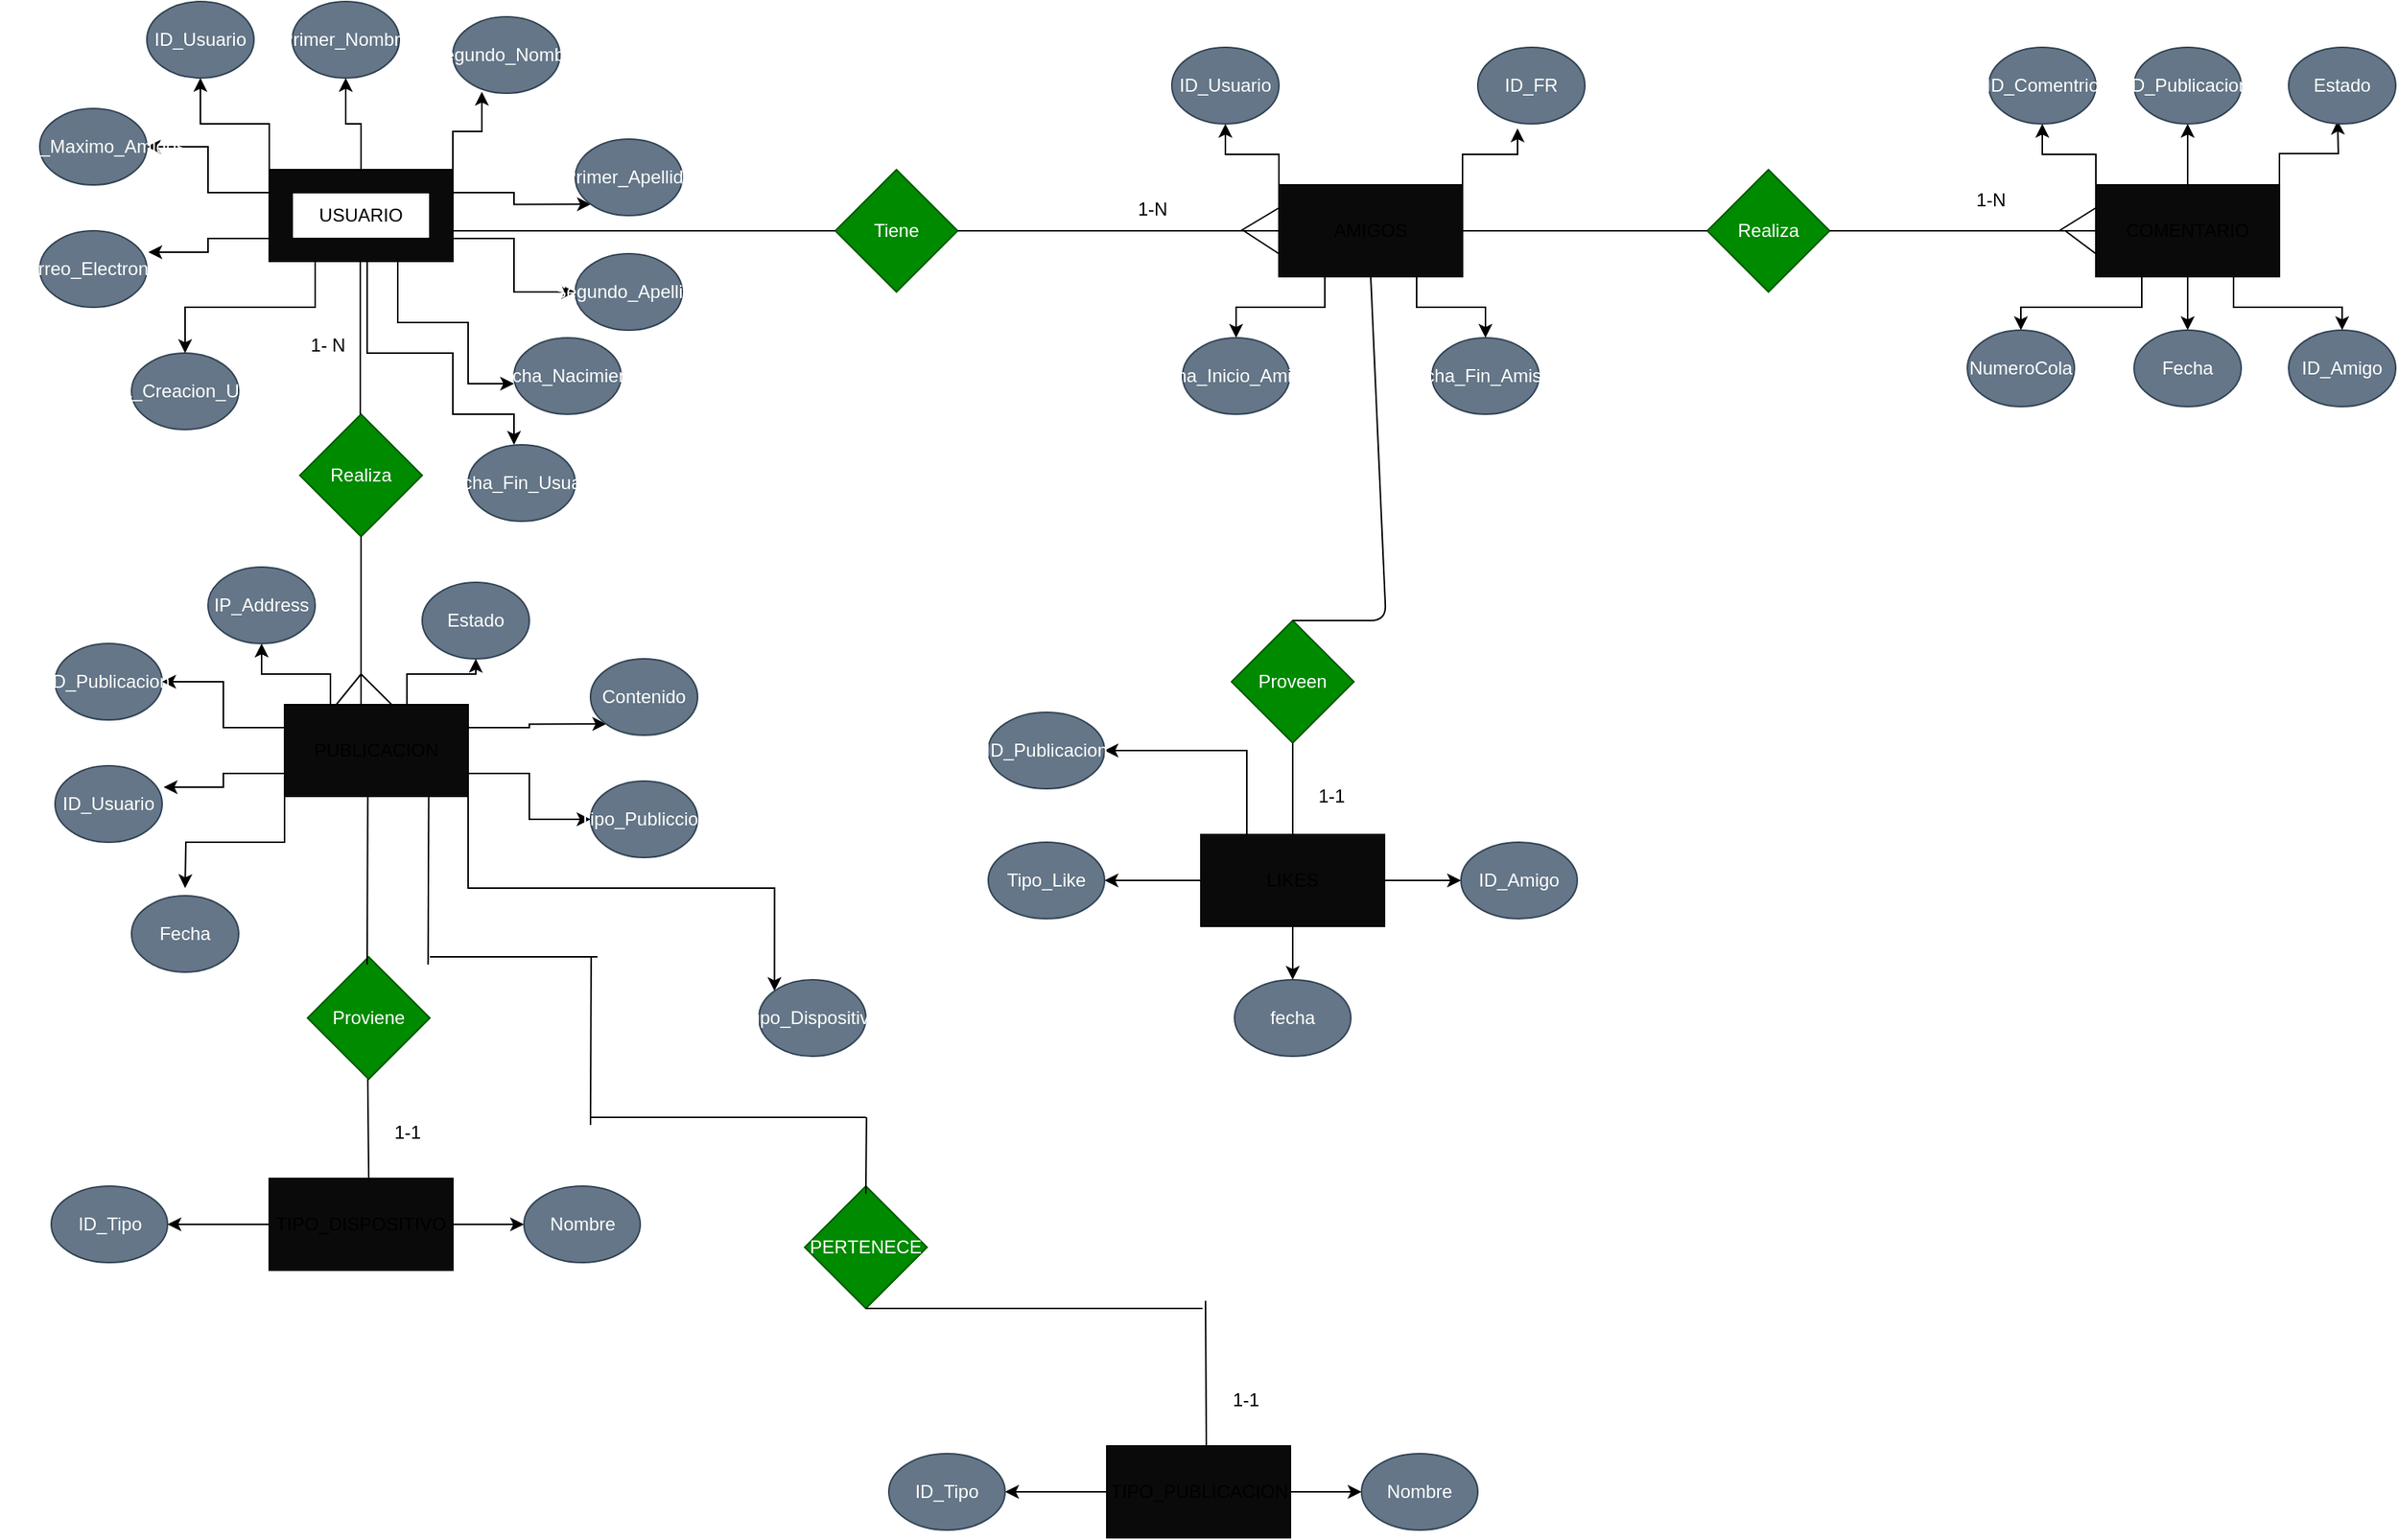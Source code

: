 <mxfile version="13.7.9" type="device"><diagram id="9-E5F_la_4K-XoB2-qRi" name="Page-1"><mxGraphModel dx="2370" dy="2556" grid="1" gridSize="10" guides="1" tooltips="1" connect="1" arrows="1" fold="1" page="1" pageScale="1" pageWidth="827" pageHeight="1169" math="0" shadow="0"><root><mxCell id="0"/><mxCell id="1" parent="0"/><mxCell id="iz-t4fcoGRt94nTyB41s-28" style="edgeStyle=orthogonalEdgeStyle;rounded=0;orthogonalLoop=1;jettySize=auto;html=1;exitX=0;exitY=0.75;exitDx=0;exitDy=0;entryX=1.014;entryY=0.28;entryDx=0;entryDy=0;entryPerimeter=0;" parent="1" source="iz-t4fcoGRt94nTyB41s-1" target="iz-t4fcoGRt94nTyB41s-7" edge="1"><mxGeometry relative="1" as="geometry"/></mxCell><mxCell id="iz-t4fcoGRt94nTyB41s-29" style="edgeStyle=orthogonalEdgeStyle;rounded=0;orthogonalLoop=1;jettySize=auto;html=1;exitX=0;exitY=0.25;exitDx=0;exitDy=0;entryX=1;entryY=0.5;entryDx=0;entryDy=0;" parent="1" source="iz-t4fcoGRt94nTyB41s-1" target="iz-t4fcoGRt94nTyB41s-6" edge="1"><mxGeometry relative="1" as="geometry"/></mxCell><mxCell id="iz-t4fcoGRt94nTyB41s-30" style="edgeStyle=orthogonalEdgeStyle;rounded=0;orthogonalLoop=1;jettySize=auto;html=1;exitX=0;exitY=0;exitDx=0;exitDy=0;" parent="1" source="iz-t4fcoGRt94nTyB41s-1" target="iz-t4fcoGRt94nTyB41s-5" edge="1"><mxGeometry relative="1" as="geometry"/></mxCell><mxCell id="iz-t4fcoGRt94nTyB41s-31" style="edgeStyle=orthogonalEdgeStyle;rounded=0;orthogonalLoop=1;jettySize=auto;html=1;exitX=0.5;exitY=0;exitDx=0;exitDy=0;entryX=0.5;entryY=1;entryDx=0;entryDy=0;" parent="1" source="iz-t4fcoGRt94nTyB41s-1" target="iz-t4fcoGRt94nTyB41s-2" edge="1"><mxGeometry relative="1" as="geometry"/></mxCell><mxCell id="iz-t4fcoGRt94nTyB41s-32" style="edgeStyle=orthogonalEdgeStyle;rounded=0;orthogonalLoop=1;jettySize=auto;html=1;exitX=1;exitY=0;exitDx=0;exitDy=0;entryX=0.271;entryY=0.98;entryDx=0;entryDy=0;entryPerimeter=0;" parent="1" source="iz-t4fcoGRt94nTyB41s-1" target="iz-t4fcoGRt94nTyB41s-3" edge="1"><mxGeometry relative="1" as="geometry"/></mxCell><mxCell id="iz-t4fcoGRt94nTyB41s-33" style="edgeStyle=orthogonalEdgeStyle;rounded=0;orthogonalLoop=1;jettySize=auto;html=1;exitX=1;exitY=0.25;exitDx=0;exitDy=0;entryX=0;entryY=1;entryDx=0;entryDy=0;" parent="1" source="iz-t4fcoGRt94nTyB41s-1" target="iz-t4fcoGRt94nTyB41s-8" edge="1"><mxGeometry relative="1" as="geometry"/></mxCell><mxCell id="iz-t4fcoGRt94nTyB41s-34" style="edgeStyle=orthogonalEdgeStyle;rounded=0;orthogonalLoop=1;jettySize=auto;html=1;exitX=1;exitY=0.75;exitDx=0;exitDy=0;entryX=0;entryY=0.5;entryDx=0;entryDy=0;" parent="1" source="iz-t4fcoGRt94nTyB41s-1" target="iz-t4fcoGRt94nTyB41s-16" edge="1"><mxGeometry relative="1" as="geometry"/></mxCell><mxCell id="iz-t4fcoGRt94nTyB41s-1" value="" style="rounded=0;whiteSpace=wrap;html=1;fillColor=#0A0A0A;" parent="1" vertex="1"><mxGeometry x="190" y="20" width="120" height="60" as="geometry"/></mxCell><mxCell id="iz-t4fcoGRt94nTyB41s-2" value="Primer_Nombre" style="ellipse;whiteSpace=wrap;html=1;fillColor=#647687;strokeColor=#314354;fontColor=#ffffff;" parent="1" vertex="1"><mxGeometry x="205" y="-90" width="70" height="50" as="geometry"/></mxCell><mxCell id="iz-t4fcoGRt94nTyB41s-3" value="Segundo_Nombre" style="ellipse;whiteSpace=wrap;html=1;fillColor=#647687;strokeColor=#314354;fontColor=#ffffff;" parent="1" vertex="1"><mxGeometry x="310" y="-80" width="70" height="50" as="geometry"/></mxCell><mxCell id="iz-t4fcoGRt94nTyB41s-5" value="ID_Usuario" style="ellipse;whiteSpace=wrap;html=1;fillColor=#647687;strokeColor=#314354;fontColor=#ffffff;" parent="1" vertex="1"><mxGeometry x="110" y="-90" width="70" height="50" as="geometry"/></mxCell><mxCell id="iz-t4fcoGRt94nTyB41s-6" value="Total_Maximo_Amigos" style="ellipse;whiteSpace=wrap;html=1;fillColor=#647687;strokeColor=#314354;fontColor=#ffffff;" parent="1" vertex="1"><mxGeometry x="40" y="-20" width="70" height="50" as="geometry"/></mxCell><mxCell id="iz-t4fcoGRt94nTyB41s-7" value="Correo_Electronico" style="ellipse;whiteSpace=wrap;html=1;fillColor=#647687;strokeColor=#314354;fontColor=#ffffff;" parent="1" vertex="1"><mxGeometry x="40" y="60" width="70" height="50" as="geometry"/></mxCell><mxCell id="iz-t4fcoGRt94nTyB41s-8" value="Primer_Apellido" style="ellipse;whiteSpace=wrap;html=1;fillColor=#647687;strokeColor=#314354;fontColor=#ffffff;" parent="1" vertex="1"><mxGeometry x="390" width="70" height="50" as="geometry"/></mxCell><mxCell id="iz-t4fcoGRt94nTyB41s-16" value="Segundo_Apellido" style="ellipse;whiteSpace=wrap;html=1;fillColor=#647687;strokeColor=#314354;fontColor=#ffffff;" parent="1" vertex="1"><mxGeometry x="390" y="75" width="70" height="50" as="geometry"/></mxCell><mxCell id="iz-t4fcoGRt94nTyB41s-35" value="Realiza" style="rhombus;whiteSpace=wrap;html=1;fillColor=#008a00;strokeColor=#005700;fontColor=#ffffff;" parent="1" vertex="1"><mxGeometry x="210" y="180" width="80" height="80" as="geometry"/></mxCell><mxCell id="iz-t4fcoGRt94nTyB41s-36" value="" style="endArrow=none;html=1;" parent="1" edge="1"><mxGeometry width="50" height="50" relative="1" as="geometry"><mxPoint x="249.5" y="180" as="sourcePoint"/><mxPoint x="249.5" y="80" as="targetPoint"/></mxGeometry></mxCell><mxCell id="iz-t4fcoGRt94nTyB41s-38" value="" style="endArrow=none;html=1;" parent="1" edge="1"><mxGeometry width="50" height="50" relative="1" as="geometry"><mxPoint x="250" y="370" as="sourcePoint"/><mxPoint x="250" y="260" as="targetPoint"/></mxGeometry></mxCell><mxCell id="iz-t4fcoGRt94nTyB41s-39" value="" style="endArrow=none;html=1;exitX=0.358;exitY=0.017;exitDx=0;exitDy=0;exitPerimeter=0;" parent="1" edge="1"><mxGeometry width="50" height="50" relative="1" as="geometry"><mxPoint x="232.96" y="371.02" as="sourcePoint"/><mxPoint x="250" y="350" as="targetPoint"/></mxGeometry></mxCell><mxCell id="iz-t4fcoGRt94nTyB41s-41" value="" style="endArrow=none;html=1;entryX=0.667;entryY=0;entryDx=0;entryDy=0;entryPerimeter=0;" parent="1" edge="1"><mxGeometry width="50" height="50" relative="1" as="geometry"><mxPoint x="250" y="350" as="sourcePoint"/><mxPoint x="270.04" y="370" as="targetPoint"/></mxGeometry></mxCell><mxCell id="iz-t4fcoGRt94nTyB41s-47" style="edgeStyle=orthogonalEdgeStyle;rounded=0;orthogonalLoop=1;jettySize=auto;html=1;exitX=0;exitY=0;exitDx=0;exitDy=0;entryX=0.5;entryY=1;entryDx=0;entryDy=0;" parent="1" source="iz-t4fcoGRt94nTyB41s-42" target="iz-t4fcoGRt94nTyB41s-43" edge="1"><mxGeometry relative="1" as="geometry"/></mxCell><mxCell id="iz-t4fcoGRt94nTyB41s-50" style="edgeStyle=orthogonalEdgeStyle;rounded=0;orthogonalLoop=1;jettySize=auto;html=1;exitX=1;exitY=0;exitDx=0;exitDy=0;entryX=0.371;entryY=1.06;entryDx=0;entryDy=0;entryPerimeter=0;" parent="1" source="iz-t4fcoGRt94nTyB41s-42" target="iz-t4fcoGRt94nTyB41s-46" edge="1"><mxGeometry relative="1" as="geometry"/></mxCell><mxCell id="sUz7yYsW8FEZr3XfGhxQ-10" style="edgeStyle=orthogonalEdgeStyle;rounded=0;orthogonalLoop=1;jettySize=auto;html=1;exitX=0.25;exitY=1;exitDx=0;exitDy=0;entryX=0.5;entryY=0;entryDx=0;entryDy=0;" parent="1" source="iz-t4fcoGRt94nTyB41s-42" target="sUz7yYsW8FEZr3XfGhxQ-8" edge="1"><mxGeometry relative="1" as="geometry"/></mxCell><mxCell id="sUz7yYsW8FEZr3XfGhxQ-11" style="edgeStyle=orthogonalEdgeStyle;rounded=0;orthogonalLoop=1;jettySize=auto;html=1;exitX=0.75;exitY=1;exitDx=0;exitDy=0;" parent="1" source="iz-t4fcoGRt94nTyB41s-42" target="sUz7yYsW8FEZr3XfGhxQ-9" edge="1"><mxGeometry relative="1" as="geometry"/></mxCell><mxCell id="iz-t4fcoGRt94nTyB41s-42" value="AMIGOS" style="rounded=0;whiteSpace=wrap;html=1;fillColor=#0A0A0A;" parent="1" vertex="1"><mxGeometry x="850" y="30" width="120" height="60" as="geometry"/></mxCell><mxCell id="iz-t4fcoGRt94nTyB41s-43" value="ID_Usuario" style="ellipse;whiteSpace=wrap;html=1;fillColor=#647687;strokeColor=#314354;fontColor=#ffffff;" parent="1" vertex="1"><mxGeometry x="780" y="-60" width="70" height="50" as="geometry"/></mxCell><mxCell id="iz-t4fcoGRt94nTyB41s-46" value="ID_FR" style="ellipse;whiteSpace=wrap;html=1;fillColor=#647687;strokeColor=#314354;fontColor=#ffffff;" parent="1" vertex="1"><mxGeometry x="980" y="-60" width="70" height="50" as="geometry"/></mxCell><mxCell id="iz-t4fcoGRt94nTyB41s-51" value="Tiene" style="rhombus;whiteSpace=wrap;html=1;fillColor=#008a00;strokeColor=#005700;fontColor=#ffffff;" parent="1" vertex="1"><mxGeometry x="560" y="20" width="80" height="80" as="geometry"/></mxCell><mxCell id="iz-t4fcoGRt94nTyB41s-52" value="" style="endArrow=none;html=1;entryX=0;entryY=0.5;entryDx=0;entryDy=0;" parent="1" target="iz-t4fcoGRt94nTyB41s-51" edge="1"><mxGeometry width="50" height="50" relative="1" as="geometry"><mxPoint x="310" y="60" as="sourcePoint"/><mxPoint x="260" y="10" as="targetPoint"/></mxGeometry></mxCell><mxCell id="iz-t4fcoGRt94nTyB41s-53" value="" style="endArrow=none;html=1;entryX=0;entryY=0.5;entryDx=0;entryDy=0;" parent="1" target="iz-t4fcoGRt94nTyB41s-42" edge="1"><mxGeometry width="50" height="50" relative="1" as="geometry"><mxPoint x="640" y="60" as="sourcePoint"/><mxPoint x="690" y="10" as="targetPoint"/></mxGeometry></mxCell><mxCell id="iz-t4fcoGRt94nTyB41s-54" value="" style="endArrow=none;html=1;entryX=0;entryY=0.25;entryDx=0;entryDy=0;" parent="1" target="iz-t4fcoGRt94nTyB41s-42" edge="1"><mxGeometry width="50" height="50" relative="1" as="geometry"><mxPoint x="825" y="60" as="sourcePoint"/><mxPoint x="875" y="10" as="targetPoint"/></mxGeometry></mxCell><mxCell id="iz-t4fcoGRt94nTyB41s-55" value="" style="endArrow=none;html=1;exitX=0;exitY=0.75;exitDx=0;exitDy=0;" parent="1" source="iz-t4fcoGRt94nTyB41s-42" edge="1"><mxGeometry width="50" height="50" relative="1" as="geometry"><mxPoint x="777" y="110" as="sourcePoint"/><mxPoint x="827" y="60" as="targetPoint"/></mxGeometry></mxCell><mxCell id="iz-t4fcoGRt94nTyB41s-56" value="Realiza" style="rhombus;whiteSpace=wrap;html=1;fillColor=#008a00;strokeColor=#005700;fontColor=#ffffff;" parent="1" vertex="1"><mxGeometry x="1130" y="20" width="80" height="80" as="geometry"/></mxCell><mxCell id="iz-t4fcoGRt94nTyB41s-57" value="" style="endArrow=none;html=1;" parent="1" target="iz-t4fcoGRt94nTyB41s-56" edge="1"><mxGeometry width="50" height="50" relative="1" as="geometry"><mxPoint x="970" y="60" as="sourcePoint"/><mxPoint x="1020" y="10" as="targetPoint"/></mxGeometry></mxCell><mxCell id="iz-t4fcoGRt94nTyB41s-66" style="edgeStyle=orthogonalEdgeStyle;rounded=0;orthogonalLoop=1;jettySize=auto;html=1;exitX=0;exitY=0;exitDx=0;exitDy=0;entryX=0.5;entryY=1;entryDx=0;entryDy=0;" parent="1" source="iz-t4fcoGRt94nTyB41s-58" target="iz-t4fcoGRt94nTyB41s-63" edge="1"><mxGeometry relative="1" as="geometry"/></mxCell><mxCell id="iz-t4fcoGRt94nTyB41s-68" style="edgeStyle=orthogonalEdgeStyle;rounded=0;orthogonalLoop=1;jettySize=auto;html=1;exitX=0.5;exitY=0;exitDx=0;exitDy=0;entryX=0.5;entryY=1;entryDx=0;entryDy=0;" parent="1" source="iz-t4fcoGRt94nTyB41s-58" target="iz-t4fcoGRt94nTyB41s-64" edge="1"><mxGeometry relative="1" as="geometry"/></mxCell><mxCell id="iz-t4fcoGRt94nTyB41s-70" style="edgeStyle=orthogonalEdgeStyle;rounded=0;orthogonalLoop=1;jettySize=auto;html=1;exitX=1;exitY=0;exitDx=0;exitDy=0;entryX=0.343;entryY=0.96;entryDx=0;entryDy=0;entryPerimeter=0;" parent="1" source="iz-t4fcoGRt94nTyB41s-58" edge="1"><mxGeometry relative="1" as="geometry"><mxPoint x="1542.01" y="-12" as="targetPoint"/></mxGeometry></mxCell><mxCell id="sUz7yYsW8FEZr3XfGhxQ-16" style="edgeStyle=orthogonalEdgeStyle;rounded=0;orthogonalLoop=1;jettySize=auto;html=1;exitX=0.25;exitY=1;exitDx=0;exitDy=0;entryX=0.5;entryY=0;entryDx=0;entryDy=0;" parent="1" source="iz-t4fcoGRt94nTyB41s-58" target="sUz7yYsW8FEZr3XfGhxQ-13" edge="1"><mxGeometry relative="1" as="geometry"><Array as="points"><mxPoint x="1414" y="110"/><mxPoint x="1335" y="110"/></Array></mxGeometry></mxCell><mxCell id="sUz7yYsW8FEZr3XfGhxQ-17" style="edgeStyle=orthogonalEdgeStyle;rounded=0;orthogonalLoop=1;jettySize=auto;html=1;exitX=0.5;exitY=1;exitDx=0;exitDy=0;entryX=0.5;entryY=0;entryDx=0;entryDy=0;" parent="1" source="iz-t4fcoGRt94nTyB41s-58" target="sUz7yYsW8FEZr3XfGhxQ-14" edge="1"><mxGeometry relative="1" as="geometry"/></mxCell><mxCell id="sUz7yYsW8FEZr3XfGhxQ-18" style="edgeStyle=orthogonalEdgeStyle;rounded=0;orthogonalLoop=1;jettySize=auto;html=1;exitX=0.75;exitY=1;exitDx=0;exitDy=0;entryX=0.5;entryY=0;entryDx=0;entryDy=0;" parent="1" source="iz-t4fcoGRt94nTyB41s-58" target="sUz7yYsW8FEZr3XfGhxQ-15" edge="1"><mxGeometry relative="1" as="geometry"><Array as="points"><mxPoint x="1474" y="110"/><mxPoint x="1545" y="110"/></Array></mxGeometry></mxCell><mxCell id="iz-t4fcoGRt94nTyB41s-58" value="COMENTARIO" style="rounded=0;whiteSpace=wrap;html=1;fillColor=#0A0A0A;" parent="1" vertex="1"><mxGeometry x="1384" y="30" width="120" height="60" as="geometry"/></mxCell><mxCell id="iz-t4fcoGRt94nTyB41s-59" value="" style="endArrow=none;html=1;entryX=0;entryY=0.5;entryDx=0;entryDy=0;" parent="1" target="iz-t4fcoGRt94nTyB41s-58" edge="1"><mxGeometry width="50" height="50" relative="1" as="geometry"><mxPoint x="1210" y="60" as="sourcePoint"/><mxPoint x="1260" y="10" as="targetPoint"/></mxGeometry></mxCell><mxCell id="iz-t4fcoGRt94nTyB41s-63" value="ID_Comentrio" style="ellipse;whiteSpace=wrap;html=1;fillColor=#647687;strokeColor=#314354;fontColor=#ffffff;" parent="1" vertex="1"><mxGeometry x="1314" y="-60" width="70" height="50" as="geometry"/></mxCell><mxCell id="iz-t4fcoGRt94nTyB41s-64" value="ID_Publicacion" style="ellipse;whiteSpace=wrap;html=1;fillColor=#647687;strokeColor=#314354;fontColor=#ffffff;" parent="1" vertex="1"><mxGeometry x="1409" y="-60" width="70" height="50" as="geometry"/></mxCell><mxCell id="iz-t4fcoGRt94nTyB41s-65" value="Estado" style="ellipse;whiteSpace=wrap;html=1;fillColor=#647687;strokeColor=#314354;fontColor=#ffffff;" parent="1" vertex="1"><mxGeometry x="1510" y="-60" width="70" height="50" as="geometry"/></mxCell><mxCell id="iz-t4fcoGRt94nTyB41s-71" value="Proveen" style="rhombus;whiteSpace=wrap;html=1;fillColor=#008a00;strokeColor=#005700;fontColor=#ffffff;" parent="1" vertex="1"><mxGeometry x="819" y="315" width="80" height="80" as="geometry"/></mxCell><mxCell id="iz-t4fcoGRt94nTyB41s-72" value="" style="endArrow=none;html=1;exitX=0.5;exitY=0;exitDx=0;exitDy=0;" parent="1" source="iz-t4fcoGRt94nTyB41s-71" edge="1"><mxGeometry width="50" height="50" relative="1" as="geometry"><mxPoint x="860" y="140" as="sourcePoint"/><mxPoint x="910" y="90" as="targetPoint"/><Array as="points"><mxPoint x="920" y="315"/></Array></mxGeometry></mxCell><mxCell id="iz-t4fcoGRt94nTyB41s-82" style="edgeStyle=orthogonalEdgeStyle;rounded=0;orthogonalLoop=1;jettySize=auto;html=1;exitX=0;exitY=0.75;exitDx=0;exitDy=0;entryX=1.014;entryY=0.28;entryDx=0;entryDy=0;entryPerimeter=0;" parent="1" source="iz-t4fcoGRt94nTyB41s-89" target="iz-t4fcoGRt94nTyB41s-94" edge="1"><mxGeometry relative="1" as="geometry"/></mxCell><mxCell id="iz-t4fcoGRt94nTyB41s-83" style="edgeStyle=orthogonalEdgeStyle;rounded=0;orthogonalLoop=1;jettySize=auto;html=1;exitX=0;exitY=0.25;exitDx=0;exitDy=0;entryX=1;entryY=0.5;entryDx=0;entryDy=0;" parent="1" source="iz-t4fcoGRt94nTyB41s-89" target="iz-t4fcoGRt94nTyB41s-93" edge="1"><mxGeometry relative="1" as="geometry"/></mxCell><mxCell id="iz-t4fcoGRt94nTyB41s-87" style="edgeStyle=orthogonalEdgeStyle;rounded=0;orthogonalLoop=1;jettySize=auto;html=1;exitX=1;exitY=0.25;exitDx=0;exitDy=0;entryX=0;entryY=1;entryDx=0;entryDy=0;" parent="1" source="iz-t4fcoGRt94nTyB41s-89" target="iz-t4fcoGRt94nTyB41s-95" edge="1"><mxGeometry relative="1" as="geometry"><Array as="points"><mxPoint x="360" y="385"/><mxPoint x="360" y="383"/></Array></mxGeometry></mxCell><mxCell id="iz-t4fcoGRt94nTyB41s-88" style="edgeStyle=orthogonalEdgeStyle;rounded=0;orthogonalLoop=1;jettySize=auto;html=1;exitX=1;exitY=0.75;exitDx=0;exitDy=0;entryX=0;entryY=0.5;entryDx=0;entryDy=0;" parent="1" source="iz-t4fcoGRt94nTyB41s-89" target="iz-t4fcoGRt94nTyB41s-96" edge="1"><mxGeometry relative="1" as="geometry"/></mxCell><mxCell id="iz-t4fcoGRt94nTyB41s-106" style="edgeStyle=orthogonalEdgeStyle;rounded=0;orthogonalLoop=1;jettySize=auto;html=1;exitX=1;exitY=1;exitDx=0;exitDy=0;entryX=0;entryY=0;entryDx=0;entryDy=0;" parent="1" source="iz-t4fcoGRt94nTyB41s-89" target="iz-t4fcoGRt94nTyB41s-105" edge="1"><mxGeometry relative="1" as="geometry"/></mxCell><mxCell id="iz-t4fcoGRt94nTyB41s-109" style="edgeStyle=orthogonalEdgeStyle;rounded=0;orthogonalLoop=1;jettySize=auto;html=1;exitX=0;exitY=1;exitDx=0;exitDy=0;" parent="1" source="iz-t4fcoGRt94nTyB41s-89" edge="1"><mxGeometry relative="1" as="geometry"><mxPoint x="135" y="490" as="targetPoint"/></mxGeometry></mxCell><mxCell id="sUz7yYsW8FEZr3XfGhxQ-20" style="edgeStyle=orthogonalEdgeStyle;rounded=0;orthogonalLoop=1;jettySize=auto;html=1;exitX=0.5;exitY=0;exitDx=0;exitDy=0;entryX=0.5;entryY=1;entryDx=0;entryDy=0;" parent="1" source="iz-t4fcoGRt94nTyB41s-89" target="sUz7yYsW8FEZr3XfGhxQ-19" edge="1"><mxGeometry relative="1" as="geometry"><Array as="points"><mxPoint x="280" y="370"/><mxPoint x="280" y="350"/><mxPoint x="325" y="350"/></Array></mxGeometry></mxCell><mxCell id="C4rHwIg77lnuu1Az_Vhw-13" style="edgeStyle=orthogonalEdgeStyle;rounded=0;orthogonalLoop=1;jettySize=auto;html=1;exitX=0.5;exitY=0;exitDx=0;exitDy=0;entryX=0.5;entryY=1;entryDx=0;entryDy=0;" edge="1" parent="1" source="iz-t4fcoGRt94nTyB41s-89" target="iz-t4fcoGRt94nTyB41s-90"><mxGeometry relative="1" as="geometry"><Array as="points"><mxPoint x="230" y="370"/><mxPoint x="230" y="350"/><mxPoint x="185" y="350"/></Array></mxGeometry></mxCell><mxCell id="iz-t4fcoGRt94nTyB41s-89" value="PUBLICACION" style="rounded=0;whiteSpace=wrap;html=1;fillColor=#0A0A0A;" parent="1" vertex="1"><mxGeometry x="200" y="370" width="120" height="60" as="geometry"/></mxCell><mxCell id="iz-t4fcoGRt94nTyB41s-90" value="IP_Address" style="ellipse;whiteSpace=wrap;html=1;fillColor=#647687;strokeColor=#314354;fontColor=#ffffff;" parent="1" vertex="1"><mxGeometry x="150" y="280" width="70" height="50" as="geometry"/></mxCell><mxCell id="iz-t4fcoGRt94nTyB41s-93" value="ID_Publicacion" style="ellipse;whiteSpace=wrap;html=1;fillColor=#647687;strokeColor=#314354;fontColor=#ffffff;" parent="1" vertex="1"><mxGeometry x="50" y="330" width="70" height="50" as="geometry"/></mxCell><mxCell id="iz-t4fcoGRt94nTyB41s-94" value="ID_Usuario" style="ellipse;whiteSpace=wrap;html=1;fillColor=#647687;strokeColor=#314354;fontColor=#ffffff;" parent="1" vertex="1"><mxGeometry x="50" y="410" width="70" height="50" as="geometry"/></mxCell><mxCell id="iz-t4fcoGRt94nTyB41s-95" value="Contenido" style="ellipse;whiteSpace=wrap;html=1;fillColor=#647687;strokeColor=#314354;fontColor=#ffffff;" parent="1" vertex="1"><mxGeometry x="400" y="340" width="70" height="50" as="geometry"/></mxCell><mxCell id="iz-t4fcoGRt94nTyB41s-96" value="Tipo_Publiccion" style="ellipse;whiteSpace=wrap;html=1;fillColor=#647687;strokeColor=#314354;fontColor=#ffffff;" parent="1" vertex="1"><mxGeometry x="400" y="420" width="70" height="50" as="geometry"/></mxCell><mxCell id="iz-t4fcoGRt94nTyB41s-105" value="Tipo_Dispositivo" style="ellipse;whiteSpace=wrap;html=1;fillColor=#647687;strokeColor=#314354;fontColor=#ffffff;" parent="1" vertex="1"><mxGeometry x="510" y="550" width="70" height="50" as="geometry"/></mxCell><mxCell id="iz-t4fcoGRt94nTyB41s-108" value="Fecha" style="ellipse;whiteSpace=wrap;html=1;fillColor=#647687;strokeColor=#314354;fontColor=#ffffff;" parent="1" vertex="1"><mxGeometry x="100" y="495" width="70" height="50" as="geometry"/></mxCell><mxCell id="iz-t4fcoGRt94nTyB41s-169" style="edgeStyle=orthogonalEdgeStyle;rounded=0;orthogonalLoop=1;jettySize=auto;html=1;exitX=0.25;exitY=0;exitDx=0;exitDy=0;entryX=1;entryY=0.5;entryDx=0;entryDy=0;" parent="1" source="iz-t4fcoGRt94nTyB41s-157" target="iz-t4fcoGRt94nTyB41s-168" edge="1"><mxGeometry relative="1" as="geometry"/></mxCell><mxCell id="sUz7yYsW8FEZr3XfGhxQ-22" style="edgeStyle=orthogonalEdgeStyle;rounded=0;orthogonalLoop=1;jettySize=auto;html=1;exitX=0;exitY=0.5;exitDx=0;exitDy=0;" parent="1" source="iz-t4fcoGRt94nTyB41s-157" target="sUz7yYsW8FEZr3XfGhxQ-21" edge="1"><mxGeometry relative="1" as="geometry"/></mxCell><mxCell id="sUz7yYsW8FEZr3XfGhxQ-24" style="edgeStyle=orthogonalEdgeStyle;rounded=0;orthogonalLoop=1;jettySize=auto;html=1;exitX=0.5;exitY=1;exitDx=0;exitDy=0;" parent="1" source="iz-t4fcoGRt94nTyB41s-157" target="sUz7yYsW8FEZr3XfGhxQ-23" edge="1"><mxGeometry relative="1" as="geometry"/></mxCell><mxCell id="sUz7yYsW8FEZr3XfGhxQ-26" style="edgeStyle=orthogonalEdgeStyle;rounded=0;orthogonalLoop=1;jettySize=auto;html=1;exitX=1;exitY=0.5;exitDx=0;exitDy=0;entryX=0;entryY=0.5;entryDx=0;entryDy=0;" parent="1" source="iz-t4fcoGRt94nTyB41s-157" target="sUz7yYsW8FEZr3XfGhxQ-25" edge="1"><mxGeometry relative="1" as="geometry"/></mxCell><mxCell id="iz-t4fcoGRt94nTyB41s-157" value="LIKES" style="rounded=0;whiteSpace=wrap;html=1;fillColor=#0A0A0A;" parent="1" vertex="1"><mxGeometry x="799" y="455" width="120" height="60" as="geometry"/></mxCell><mxCell id="iz-t4fcoGRt94nTyB41s-158" value="" style="endArrow=none;html=1;exitX=0.5;exitY=0;exitDx=0;exitDy=0;" parent="1" source="iz-t4fcoGRt94nTyB41s-157" edge="1"><mxGeometry width="50" height="50" relative="1" as="geometry"><mxPoint x="809" y="445" as="sourcePoint"/><mxPoint x="859" y="395" as="targetPoint"/></mxGeometry></mxCell><mxCell id="iz-t4fcoGRt94nTyB41s-168" value="ID_Publicacion" style="ellipse;whiteSpace=wrap;html=1;fillColor=#647687;strokeColor=#314354;fontColor=#ffffff;" parent="1" vertex="1"><mxGeometry x="660" y="375" width="76" height="50" as="geometry"/></mxCell><mxCell id="7LazC7fXRGTK41slUEWp-4" value="1- N" style="text;html=1;align=center;verticalAlign=middle;resizable=0;points=[];autosize=1;" parent="1" vertex="1"><mxGeometry x="208" y="125" width="40" height="20" as="geometry"/></mxCell><mxCell id="7LazC7fXRGTK41slUEWp-5" value="1-N" style="text;html=1;align=center;verticalAlign=middle;resizable=0;points=[];autosize=1;" parent="1" vertex="1"><mxGeometry x="752" y="36" width="30" height="20" as="geometry"/></mxCell><mxCell id="7LazC7fXRGTK41slUEWp-6" value="1-N" style="text;html=1;align=center;verticalAlign=middle;resizable=0;points=[];autosize=1;" parent="1" vertex="1"><mxGeometry x="1300" y="30" width="30" height="20" as="geometry"/></mxCell><mxCell id="7LazC7fXRGTK41slUEWp-8" value="1-1" style="text;html=1;align=center;verticalAlign=middle;resizable=0;points=[];autosize=1;" parent="1" vertex="1"><mxGeometry x="869" y="420" width="30" height="20" as="geometry"/></mxCell><mxCell id="sUz7yYsW8FEZr3XfGhxQ-2" value="Fecha_Nacimiento" style="ellipse;whiteSpace=wrap;html=1;fillColor=#647687;strokeColor=#314354;fontColor=#ffffff;" parent="1" vertex="1"><mxGeometry x="350" y="130" width="70" height="50" as="geometry"/></mxCell><mxCell id="sUz7yYsW8FEZr3XfGhxQ-3" style="edgeStyle=orthogonalEdgeStyle;rounded=0;orthogonalLoop=1;jettySize=auto;html=1;exitX=0.7;exitY=0.983;exitDx=0;exitDy=0;entryX=0;entryY=0.5;entryDx=0;entryDy=0;exitPerimeter=0;" parent="1" source="iz-t4fcoGRt94nTyB41s-1" edge="1"><mxGeometry relative="1" as="geometry"><mxPoint x="270" y="125" as="sourcePoint"/><mxPoint x="350" y="160" as="targetPoint"/><Array as="points"><mxPoint x="274" y="120"/><mxPoint x="320" y="120"/><mxPoint x="320" y="160"/></Array></mxGeometry></mxCell><mxCell id="sUz7yYsW8FEZr3XfGhxQ-4" value="Fecha_Creacion_Usuario" style="ellipse;whiteSpace=wrap;html=1;fillColor=#647687;strokeColor=#314354;fontColor=#ffffff;" parent="1" vertex="1"><mxGeometry x="100" y="140" width="70" height="50" as="geometry"/></mxCell><mxCell id="sUz7yYsW8FEZr3XfGhxQ-5" value="Fecha_Fin_Usuario" style="ellipse;whiteSpace=wrap;html=1;fillColor=#647687;strokeColor=#314354;fontColor=#ffffff;" parent="1" vertex="1"><mxGeometry x="320" y="200" width="70" height="50" as="geometry"/></mxCell><mxCell id="sUz7yYsW8FEZr3XfGhxQ-6" style="edgeStyle=orthogonalEdgeStyle;rounded=0;orthogonalLoop=1;jettySize=auto;html=1;exitX=0.7;exitY=0.983;exitDx=0;exitDy=0;exitPerimeter=0;" parent="1" edge="1"><mxGeometry relative="1" as="geometry"><mxPoint x="254" y="80.0" as="sourcePoint"/><mxPoint x="350" y="200" as="targetPoint"/><Array as="points"><mxPoint x="254" y="140"/><mxPoint x="310" y="140"/><mxPoint x="310" y="180"/><mxPoint x="350" y="180"/></Array></mxGeometry></mxCell><mxCell id="sUz7yYsW8FEZr3XfGhxQ-7" style="edgeStyle=orthogonalEdgeStyle;rounded=0;orthogonalLoop=1;jettySize=auto;html=1;entryX=0.5;entryY=0;entryDx=0;entryDy=0;exitX=0.25;exitY=1;exitDx=0;exitDy=0;" parent="1" source="iz-t4fcoGRt94nTyB41s-1" target="sUz7yYsW8FEZr3XfGhxQ-4" edge="1"><mxGeometry relative="1" as="geometry"><mxPoint x="210" y="100" as="sourcePoint"/><mxPoint x="120.98" y="84" as="targetPoint"/></mxGeometry></mxCell><mxCell id="sUz7yYsW8FEZr3XfGhxQ-8" value="Fecha_Inicio_Amistad" style="ellipse;whiteSpace=wrap;html=1;fillColor=#647687;strokeColor=#314354;fontColor=#ffffff;" parent="1" vertex="1"><mxGeometry x="787" y="130" width="70" height="50" as="geometry"/></mxCell><mxCell id="sUz7yYsW8FEZr3XfGhxQ-9" value="Fecha_Fin_Amistad" style="ellipse;whiteSpace=wrap;html=1;fillColor=#647687;strokeColor=#314354;fontColor=#ffffff;" parent="1" vertex="1"><mxGeometry x="950" y="130" width="70" height="50" as="geometry"/></mxCell><mxCell id="sUz7yYsW8FEZr3XfGhxQ-12" value="USUARIO" style="rounded=0;whiteSpace=wrap;html=1;" parent="1" vertex="1"><mxGeometry x="205" y="35" width="90" height="30" as="geometry"/></mxCell><mxCell id="sUz7yYsW8FEZr3XfGhxQ-13" value="NumeroCola" style="ellipse;whiteSpace=wrap;html=1;fillColor=#647687;strokeColor=#314354;fontColor=#ffffff;" parent="1" vertex="1"><mxGeometry x="1300" y="125" width="70" height="50" as="geometry"/></mxCell><mxCell id="sUz7yYsW8FEZr3XfGhxQ-14" value="Fecha" style="ellipse;whiteSpace=wrap;html=1;fillColor=#647687;strokeColor=#314354;fontColor=#ffffff;" parent="1" vertex="1"><mxGeometry x="1409" y="125" width="70" height="50" as="geometry"/></mxCell><mxCell id="sUz7yYsW8FEZr3XfGhxQ-15" value="ID_Amigo" style="ellipse;whiteSpace=wrap;html=1;fillColor=#647687;strokeColor=#314354;fontColor=#ffffff;" parent="1" vertex="1"><mxGeometry x="1510" y="125" width="70" height="50" as="geometry"/></mxCell><mxCell id="sUz7yYsW8FEZr3XfGhxQ-19" value="Estado" style="ellipse;whiteSpace=wrap;html=1;fillColor=#647687;strokeColor=#314354;fontColor=#ffffff;" parent="1" vertex="1"><mxGeometry x="290" y="290" width="70" height="50" as="geometry"/></mxCell><mxCell id="sUz7yYsW8FEZr3XfGhxQ-21" value="Tipo_Like" style="ellipse;whiteSpace=wrap;html=1;fillColor=#647687;strokeColor=#314354;fontColor=#ffffff;" parent="1" vertex="1"><mxGeometry x="660" y="460" width="76" height="50" as="geometry"/></mxCell><mxCell id="sUz7yYsW8FEZr3XfGhxQ-23" value="fecha" style="ellipse;whiteSpace=wrap;html=1;fillColor=#647687;strokeColor=#314354;fontColor=#ffffff;" parent="1" vertex="1"><mxGeometry x="821" y="550" width="76" height="50" as="geometry"/></mxCell><mxCell id="sUz7yYsW8FEZr3XfGhxQ-25" value="ID_Amigo" style="ellipse;whiteSpace=wrap;html=1;fillColor=#647687;strokeColor=#314354;fontColor=#ffffff;" parent="1" vertex="1"><mxGeometry x="969" y="460" width="76" height="50" as="geometry"/></mxCell><mxCell id="C4rHwIg77lnuu1Az_Vhw-2" style="edgeStyle=orthogonalEdgeStyle;rounded=0;orthogonalLoop=1;jettySize=auto;html=1;exitX=0;exitY=0.5;exitDx=0;exitDy=0;" edge="1" parent="1" source="C4rHwIg77lnuu1Az_Vhw-5" target="C4rHwIg77lnuu1Az_Vhw-9"><mxGeometry relative="1" as="geometry"/></mxCell><mxCell id="C4rHwIg77lnuu1Az_Vhw-4" style="edgeStyle=orthogonalEdgeStyle;rounded=0;orthogonalLoop=1;jettySize=auto;html=1;exitX=1;exitY=0.5;exitDx=0;exitDy=0;entryX=0;entryY=0.5;entryDx=0;entryDy=0;" edge="1" parent="1" source="C4rHwIg77lnuu1Az_Vhw-5" target="C4rHwIg77lnuu1Az_Vhw-11"><mxGeometry relative="1" as="geometry"/></mxCell><mxCell id="C4rHwIg77lnuu1Az_Vhw-5" value="TIPO_DISPOSITIVO" style="rounded=0;whiteSpace=wrap;html=1;fillColor=#0A0A0A;" vertex="1" parent="1"><mxGeometry x="190" y="680" width="120" height="60" as="geometry"/></mxCell><mxCell id="C4rHwIg77lnuu1Az_Vhw-9" value="ID_Tipo" style="ellipse;whiteSpace=wrap;html=1;fillColor=#647687;strokeColor=#314354;fontColor=#ffffff;" vertex="1" parent="1"><mxGeometry x="47.5" y="685" width="76" height="50" as="geometry"/></mxCell><mxCell id="C4rHwIg77lnuu1Az_Vhw-11" value="Nombre" style="ellipse;whiteSpace=wrap;html=1;fillColor=#647687;strokeColor=#314354;fontColor=#ffffff;" vertex="1" parent="1"><mxGeometry x="356.5" y="685" width="76" height="50" as="geometry"/></mxCell><mxCell id="C4rHwIg77lnuu1Az_Vhw-14" value="Proviene" style="rhombus;whiteSpace=wrap;html=1;fillColor=#008a00;strokeColor=#005700;fontColor=#ffffff;" vertex="1" parent="1"><mxGeometry x="215" y="535" width="80" height="80" as="geometry"/></mxCell><mxCell id="C4rHwIg77lnuu1Az_Vhw-15" value="" style="endArrow=none;html=1;exitX=0;exitY=0.25;exitDx=0;exitDy=0;" edge="1" parent="1" source="iz-t4fcoGRt94nTyB41s-58"><mxGeometry width="50" height="50" relative="1" as="geometry"><mxPoint x="1370" y="55.0" as="sourcePoint"/><mxPoint x="1360" y="60" as="targetPoint"/></mxGeometry></mxCell><mxCell id="C4rHwIg77lnuu1Az_Vhw-16" value="" style="endArrow=none;html=1;entryX=1;entryY=0.25;entryDx=0;entryDy=0;" edge="1" parent="1"><mxGeometry width="50" height="50" relative="1" as="geometry"><mxPoint x="1384" y="75.0" as="sourcePoint"/><mxPoint x="1364" y="60.0" as="targetPoint"/></mxGeometry></mxCell><mxCell id="C4rHwIg77lnuu1Az_Vhw-17" value="" style="endArrow=none;html=1;" edge="1" parent="1"><mxGeometry width="50" height="50" relative="1" as="geometry"><mxPoint x="254" y="540" as="sourcePoint"/><mxPoint x="254.41" y="430" as="targetPoint"/></mxGeometry></mxCell><mxCell id="C4rHwIg77lnuu1Az_Vhw-18" value="" style="endArrow=none;html=1;exitX=0.542;exitY=0;exitDx=0;exitDy=0;exitPerimeter=0;" edge="1" parent="1" source="C4rHwIg77lnuu1Az_Vhw-5"><mxGeometry width="50" height="50" relative="1" as="geometry"><mxPoint x="254" y="670" as="sourcePoint"/><mxPoint x="254.41" y="615" as="targetPoint"/></mxGeometry></mxCell><mxCell id="C4rHwIg77lnuu1Az_Vhw-19" value="1-1" style="text;html=1;align=center;verticalAlign=middle;resizable=0;points=[];autosize=1;" vertex="1" parent="1"><mxGeometry x="265" y="640" width="30" height="20" as="geometry"/></mxCell><mxCell id="C4rHwIg77lnuu1Az_Vhw-20" style="edgeStyle=orthogonalEdgeStyle;rounded=0;orthogonalLoop=1;jettySize=auto;html=1;exitX=0;exitY=0.5;exitDx=0;exitDy=0;" edge="1" parent="1" source="C4rHwIg77lnuu1Az_Vhw-22" target="C4rHwIg77lnuu1Az_Vhw-23"><mxGeometry relative="1" as="geometry"/></mxCell><mxCell id="C4rHwIg77lnuu1Az_Vhw-21" style="edgeStyle=orthogonalEdgeStyle;rounded=0;orthogonalLoop=1;jettySize=auto;html=1;exitX=1;exitY=0.5;exitDx=0;exitDy=0;entryX=0;entryY=0.5;entryDx=0;entryDy=0;" edge="1" parent="1" source="C4rHwIg77lnuu1Az_Vhw-22" target="C4rHwIg77lnuu1Az_Vhw-24"><mxGeometry relative="1" as="geometry"/></mxCell><mxCell id="C4rHwIg77lnuu1Az_Vhw-22" value="TIPO_PUBLICACION" style="rounded=0;whiteSpace=wrap;html=1;fillColor=#0A0A0A;" vertex="1" parent="1"><mxGeometry x="737.5" y="855" width="120" height="60" as="geometry"/></mxCell><mxCell id="C4rHwIg77lnuu1Az_Vhw-23" value="ID_Tipo" style="ellipse;whiteSpace=wrap;html=1;fillColor=#647687;strokeColor=#314354;fontColor=#ffffff;" vertex="1" parent="1"><mxGeometry x="595" y="860" width="76" height="50" as="geometry"/></mxCell><mxCell id="C4rHwIg77lnuu1Az_Vhw-24" value="Nombre" style="ellipse;whiteSpace=wrap;html=1;fillColor=#647687;strokeColor=#314354;fontColor=#ffffff;" vertex="1" parent="1"><mxGeometry x="904" y="860" width="76" height="50" as="geometry"/></mxCell><mxCell id="C4rHwIg77lnuu1Az_Vhw-25" value="" style="endArrow=none;html=1;exitX=0.542;exitY=0;exitDx=0;exitDy=0;exitPerimeter=0;" edge="1" parent="1" source="C4rHwIg77lnuu1Az_Vhw-22"><mxGeometry width="50" height="50" relative="1" as="geometry"><mxPoint x="801.5" y="845" as="sourcePoint"/><mxPoint x="802" y="760" as="targetPoint"/></mxGeometry></mxCell><mxCell id="C4rHwIg77lnuu1Az_Vhw-26" value="1-1" style="text;html=1;align=center;verticalAlign=middle;resizable=0;points=[];autosize=1;" vertex="1" parent="1"><mxGeometry x="812.5" y="815" width="30" height="20" as="geometry"/></mxCell><mxCell id="C4rHwIg77lnuu1Az_Vhw-27" value="PERTENECE" style="rhombus;whiteSpace=wrap;html=1;fillColor=#008a00;strokeColor=#005700;fontColor=#ffffff;" vertex="1" parent="1"><mxGeometry x="540" y="685" width="80" height="80" as="geometry"/></mxCell><mxCell id="C4rHwIg77lnuu1Az_Vhw-28" value="" style="endArrow=none;html=1;exitX=0.5;exitY=1;exitDx=0;exitDy=0;" edge="1" parent="1" source="C4rHwIg77lnuu1Az_Vhw-27"><mxGeometry width="50" height="50" relative="1" as="geometry"><mxPoint x="738.13" y="830.0" as="sourcePoint"/><mxPoint x="800" y="765" as="targetPoint"/></mxGeometry></mxCell><mxCell id="C4rHwIg77lnuu1Az_Vhw-29" value="" style="endArrow=none;html=1;" edge="1" parent="1"><mxGeometry width="50" height="50" relative="1" as="geometry"><mxPoint x="293.82" y="540.0" as="sourcePoint"/><mxPoint x="294.23" y="430.0" as="targetPoint"/></mxGeometry></mxCell><mxCell id="C4rHwIg77lnuu1Az_Vhw-30" value="" style="endArrow=none;html=1;" edge="1" parent="1"><mxGeometry width="50" height="50" relative="1" as="geometry"><mxPoint x="404.59" y="535" as="sourcePoint"/><mxPoint x="295.0" y="535.0" as="targetPoint"/></mxGeometry></mxCell><mxCell id="C4rHwIg77lnuu1Az_Vhw-31" value="" style="endArrow=none;html=1;" edge="1" parent="1"><mxGeometry width="50" height="50" relative="1" as="geometry"><mxPoint x="400" y="645.0" as="sourcePoint"/><mxPoint x="400.41" y="535.0" as="targetPoint"/></mxGeometry></mxCell><mxCell id="C4rHwIg77lnuu1Az_Vhw-32" value="" style="endArrow=none;html=1;" edge="1" parent="1"><mxGeometry width="50" height="50" relative="1" as="geometry"><mxPoint x="580" y="640" as="sourcePoint"/><mxPoint x="400.0" y="640.0" as="targetPoint"/></mxGeometry></mxCell><mxCell id="C4rHwIg77lnuu1Az_Vhw-33" value="" style="endArrow=none;html=1;" edge="1" parent="1"><mxGeometry width="50" height="50" relative="1" as="geometry"><mxPoint x="580" y="690" as="sourcePoint"/><mxPoint x="580.41" y="640.0" as="targetPoint"/></mxGeometry></mxCell></root></mxGraphModel></diagram></mxfile>